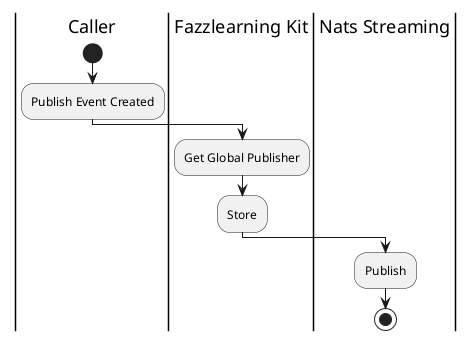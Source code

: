 @startuml PublishEventCreated

skinparam ConditionEndStyle hline
skinparam conditionStyle diamond
skinparam Monochrome true
skinparam Shadowing false

|Caller|
start
:Publish Event Created;

|Fazzlearning Kit|
:Get Global Publisher;
:Store;

|Nats Streaming|
:Publish;
stop
@enduml